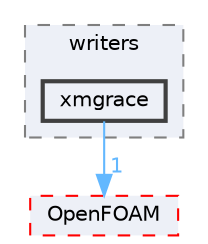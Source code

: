 digraph "src/meshTools/graph/writers/xmgrace"
{
 // LATEX_PDF_SIZE
  bgcolor="transparent";
  edge [fontname=Helvetica,fontsize=10,labelfontname=Helvetica,labelfontsize=10];
  node [fontname=Helvetica,fontsize=10,shape=box,height=0.2,width=0.4];
  compound=true
  subgraph clusterdir_cf3508572dd67ea5181a0fb2af2a1153 {
    graph [ bgcolor="#edf0f7", pencolor="grey50", label="writers", fontname=Helvetica,fontsize=10 style="filled,dashed", URL="dir_cf3508572dd67ea5181a0fb2af2a1153.html",tooltip=""]
  dir_fc6d0f1882550e233a6ab7a3ee1234b0 [label="xmgrace", fillcolor="#edf0f7", color="grey25", style="filled,bold", URL="dir_fc6d0f1882550e233a6ab7a3ee1234b0.html",tooltip=""];
  }
  dir_c5473ff19b20e6ec4dfe5c310b3778a8 [label="OpenFOAM", fillcolor="#edf0f7", color="red", style="filled,dashed", URL="dir_c5473ff19b20e6ec4dfe5c310b3778a8.html",tooltip=""];
  dir_fc6d0f1882550e233a6ab7a3ee1234b0->dir_c5473ff19b20e6ec4dfe5c310b3778a8 [headlabel="1", labeldistance=1.5 headhref="dir_004445_002695.html" href="dir_004445_002695.html" color="steelblue1" fontcolor="steelblue1"];
}

